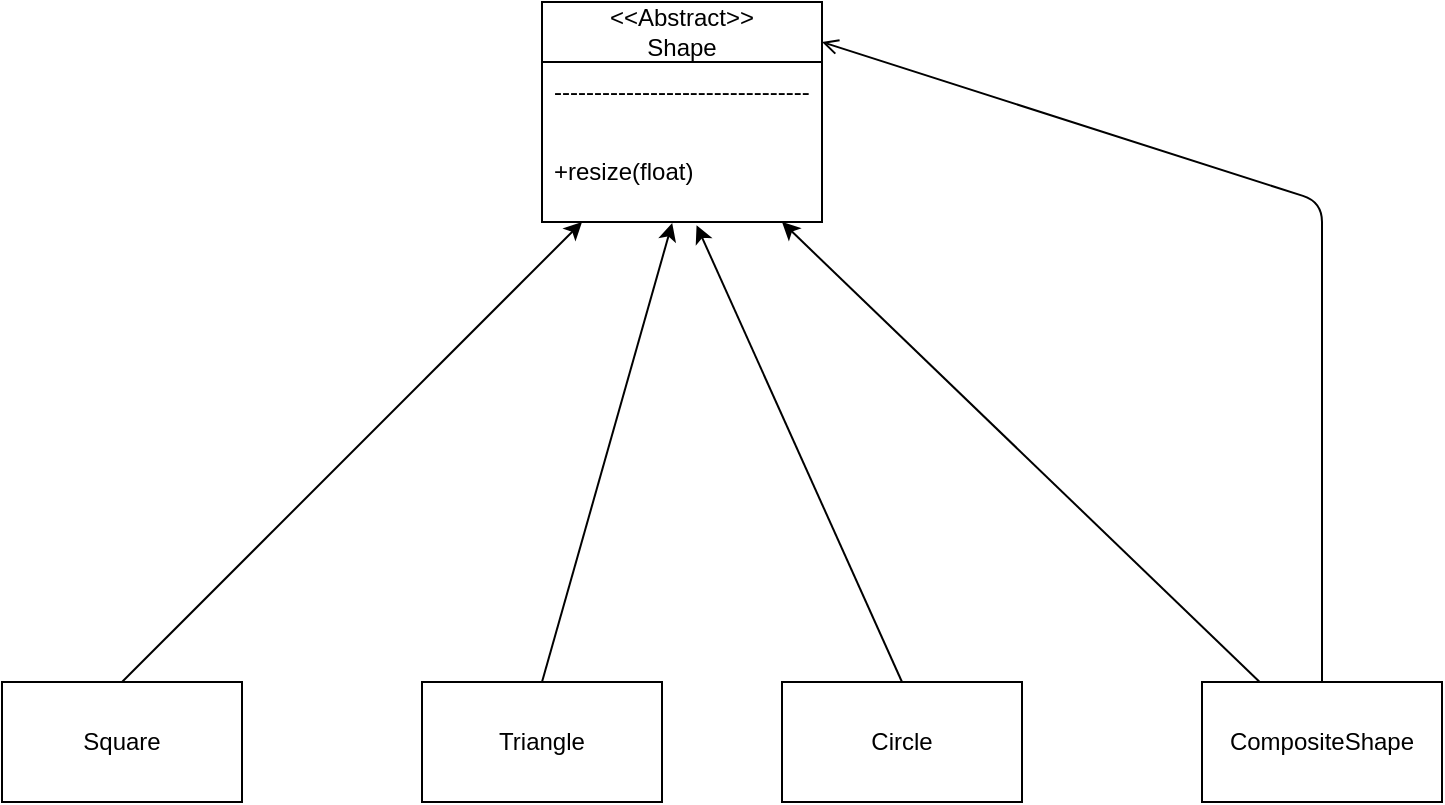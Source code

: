 <mxfile>
    <diagram id="UjkWmeugux0HlSZZchJ4" name="Page-1">
        <mxGraphModel dx="1081" dy="772" grid="1" gridSize="10" guides="1" tooltips="1" connect="1" arrows="1" fold="1" page="1" pageScale="1" pageWidth="1920" pageHeight="1200" math="0" shadow="0">
            <root>
                <mxCell id="0"/>
                <mxCell id="1" parent="0"/>
                <mxCell id="11" style="edgeStyle=none;html=1;exitX=0.5;exitY=0;exitDx=0;exitDy=0;" edge="1" parent="1" source="2">
                    <mxGeometry relative="1" as="geometry">
                        <mxPoint x="760" y="280" as="targetPoint"/>
                    </mxGeometry>
                </mxCell>
                <mxCell id="2" value="Square" style="rounded=0;whiteSpace=wrap;html=1;fontStyle=0" vertex="1" parent="1">
                    <mxGeometry x="470" y="510" width="120" height="60" as="geometry"/>
                </mxCell>
                <mxCell id="12" style="edgeStyle=none;html=1;exitX=0.5;exitY=0;exitDx=0;exitDy=0;entryX=0.465;entryY=1.01;entryDx=0;entryDy=0;entryPerimeter=0;" edge="1" parent="1" source="4" target="20">
                    <mxGeometry relative="1" as="geometry">
                        <mxPoint x="820" y="290" as="targetPoint"/>
                    </mxGeometry>
                </mxCell>
                <mxCell id="4" value="Triangle" style="rounded=0;whiteSpace=wrap;html=1;fontStyle=0" vertex="1" parent="1">
                    <mxGeometry x="680" y="510" width="120" height="60" as="geometry"/>
                </mxCell>
                <mxCell id="13" style="edgeStyle=none;html=1;exitX=0.5;exitY=0;exitDx=0;exitDy=0;entryX=0.552;entryY=1.032;entryDx=0;entryDy=0;entryPerimeter=0;" edge="1" parent="1" source="5" target="20">
                    <mxGeometry relative="1" as="geometry">
                        <mxPoint x="810" y="290" as="targetPoint"/>
                    </mxGeometry>
                </mxCell>
                <mxCell id="5" value="Circle" style="rounded=0;whiteSpace=wrap;html=1;fontStyle=0" vertex="1" parent="1">
                    <mxGeometry x="860" y="510" width="120" height="60" as="geometry"/>
                </mxCell>
                <mxCell id="14" style="edgeStyle=none;html=1;" edge="1" parent="1" source="9">
                    <mxGeometry relative="1" as="geometry">
                        <mxPoint x="860" y="280" as="targetPoint"/>
                    </mxGeometry>
                </mxCell>
                <mxCell id="16" style="edgeStyle=none;html=1;entryX=1;entryY=0.5;entryDx=0;entryDy=0;strokeColor=none;" edge="1" parent="1" source="9">
                    <mxGeometry relative="1" as="geometry">
                        <mxPoint x="880" y="190" as="targetPoint"/>
                        <Array as="points">
                            <mxPoint x="1130" y="280"/>
                        </Array>
                    </mxGeometry>
                </mxCell>
                <mxCell id="17" style="edgeStyle=none;html=1;entryX=1;entryY=0.5;entryDx=0;entryDy=0;endArrow=open;endFill=0;" edge="1" parent="1" source="9">
                    <mxGeometry relative="1" as="geometry">
                        <mxPoint x="880" y="190" as="targetPoint"/>
                        <Array as="points">
                            <mxPoint x="1130" y="270"/>
                        </Array>
                    </mxGeometry>
                </mxCell>
                <mxCell id="9" value="CompositeShape" style="rounded=0;whiteSpace=wrap;html=1;fontStyle=0" vertex="1" parent="1">
                    <mxGeometry x="1070" y="510" width="120" height="60" as="geometry"/>
                </mxCell>
                <mxCell id="18" value="&amp;lt;&amp;lt;Abstract&amp;gt;&amp;gt;&lt;div&gt;Shape&lt;/div&gt;" style="swimlane;fontStyle=0;childLayout=stackLayout;horizontal=1;startSize=30;horizontalStack=0;resizeParent=1;resizeParentMax=0;resizeLast=0;collapsible=1;marginBottom=0;whiteSpace=wrap;html=1;" vertex="1" parent="1">
                    <mxGeometry x="740" y="170" width="140" height="110" as="geometry"/>
                </mxCell>
                <mxCell id="19" value="--------------------------------" style="text;strokeColor=none;fillColor=none;align=left;verticalAlign=middle;spacingLeft=4;spacingRight=4;overflow=hidden;points=[[0,0.5],[1,0.5]];portConstraint=eastwest;rotatable=0;whiteSpace=wrap;html=1;" vertex="1" parent="18">
                    <mxGeometry y="30" width="140" height="30" as="geometry"/>
                </mxCell>
                <mxCell id="20" value="+resize(float)" style="text;strokeColor=none;fillColor=none;align=left;verticalAlign=middle;spacingLeft=4;spacingRight=4;overflow=hidden;points=[[0,0.5],[1,0.5]];portConstraint=eastwest;rotatable=0;whiteSpace=wrap;html=1;" vertex="1" parent="18">
                    <mxGeometry y="60" width="140" height="50" as="geometry"/>
                </mxCell>
            </root>
        </mxGraphModel>
    </diagram>
</mxfile>